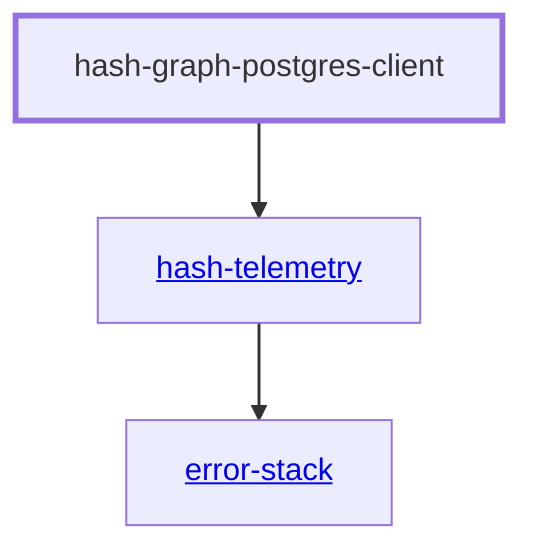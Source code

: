 graph TD
    linkStyle default stroke-width:1.5px
    classDef default stroke-width:1px
    classDef root stroke-width:3px
    classDef dev stroke-width:1px
    classDef build stroke-width:1px
    %% Legend
    %% --> : Normal dependency
    %% -.-> : Dev dependency
    %% ---> : Build dependency
    0[hash-graph-postgres-client]
    class 0 root
    1[<a href="../hash_telemetry">hash-telemetry</a>]
    2[<a href="../error_stack">error-stack</a>]
    0 --> 1
    1 --> 2